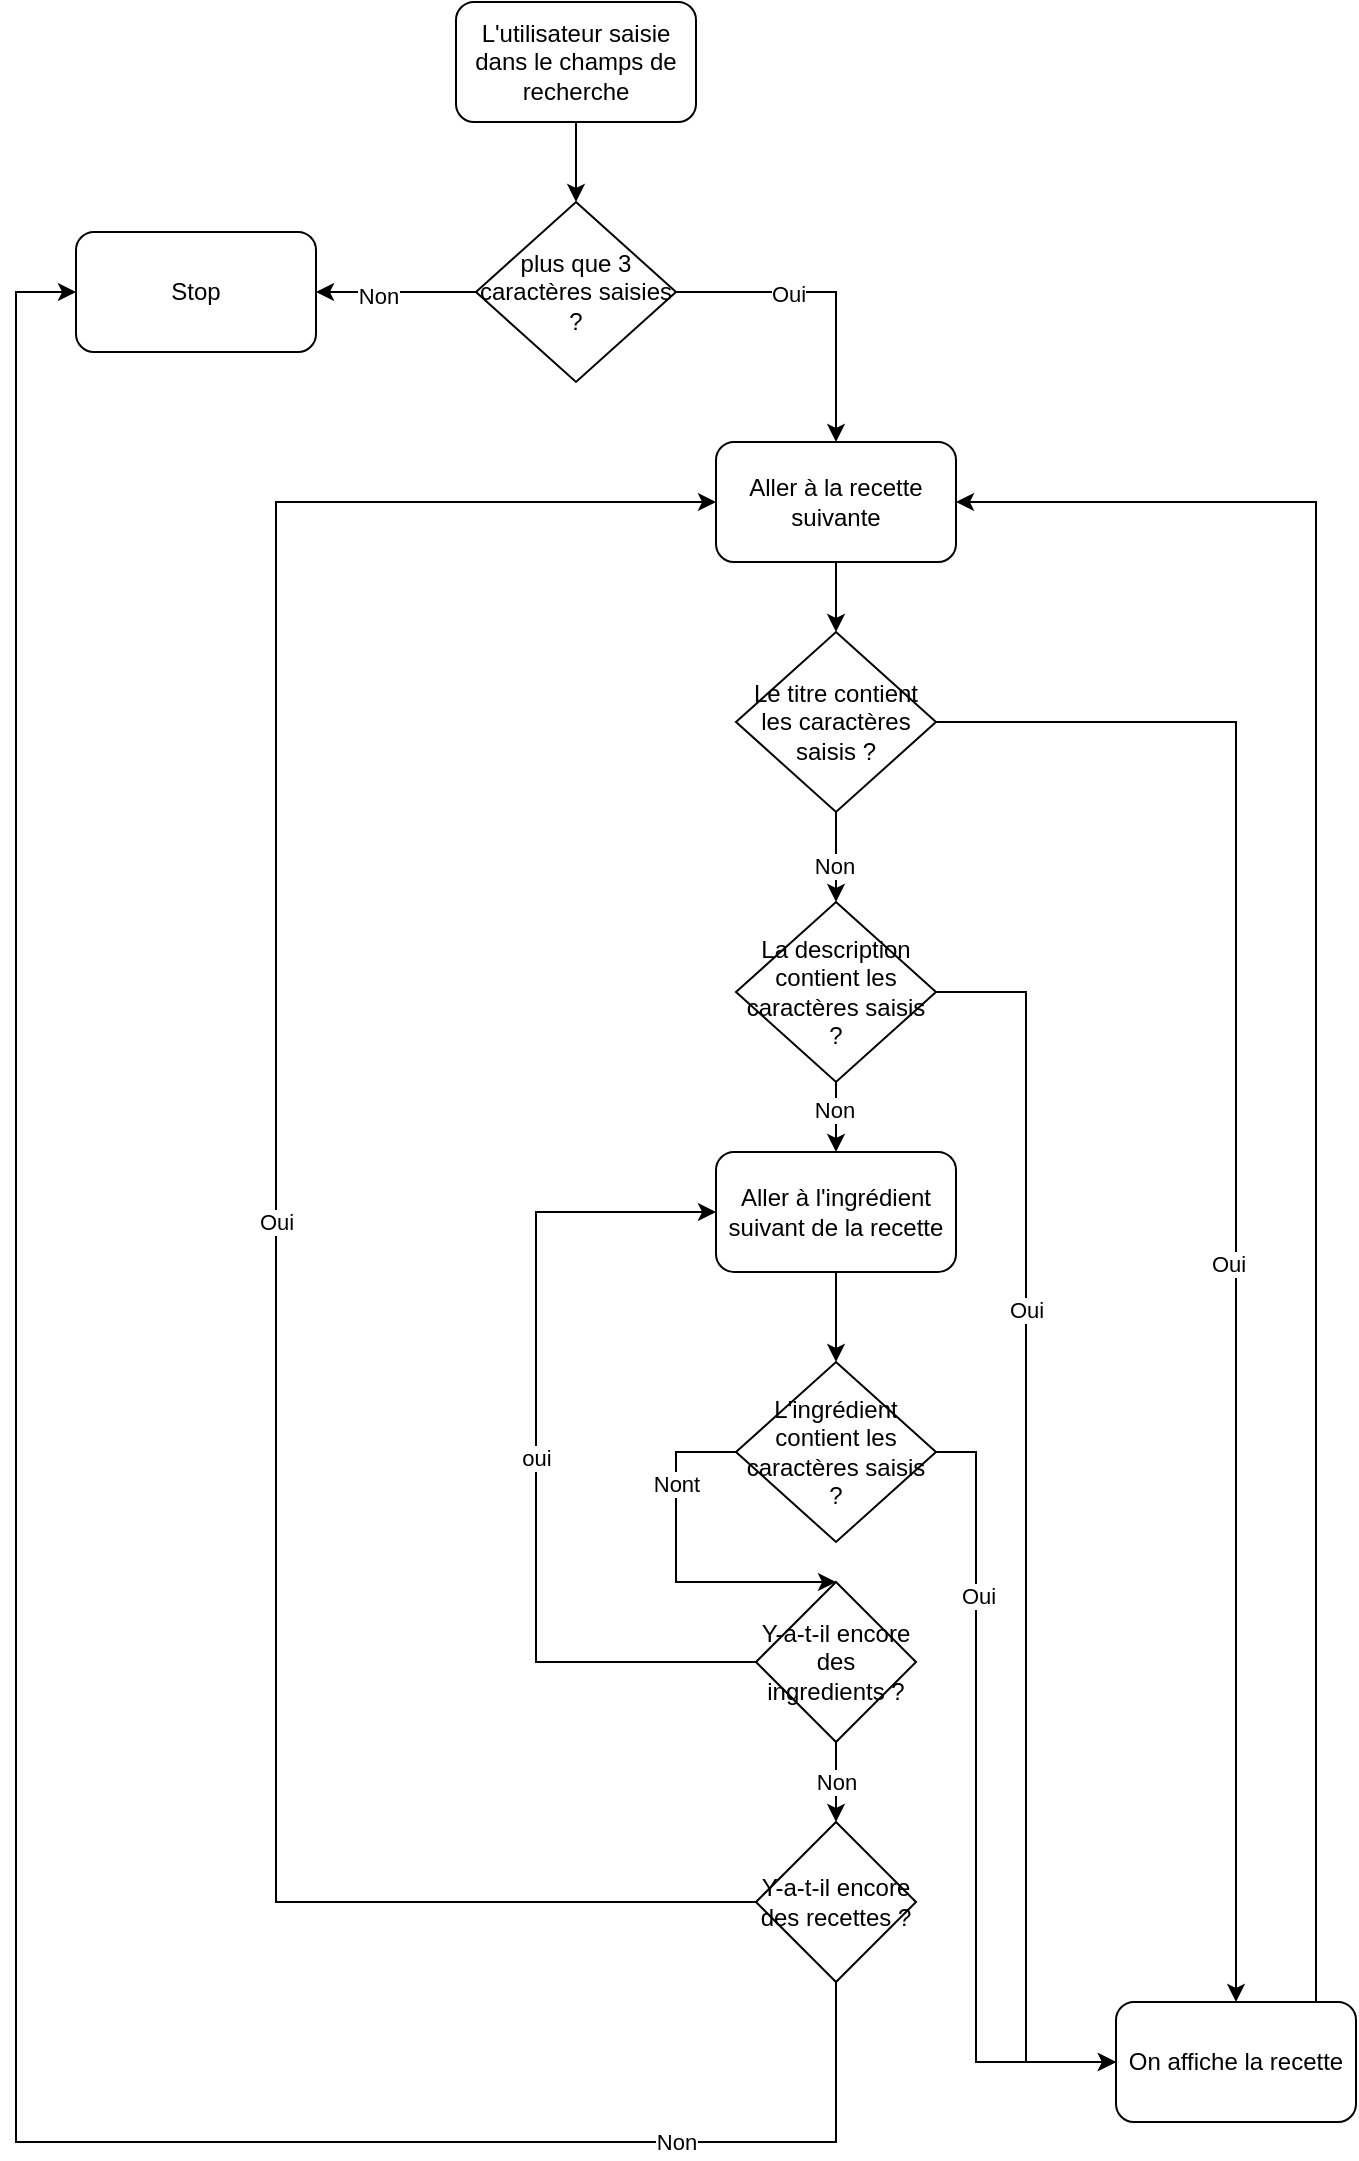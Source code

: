 <mxfile version="21.2.3" type="github">
  <diagram id="C5RBs43oDa-KdzZeNtuy" name="Page-1">
    <mxGraphModel dx="1050" dy="483" grid="1" gridSize="10" guides="1" tooltips="1" connect="1" arrows="1" fold="1" page="1" pageScale="1" pageWidth="827" pageHeight="1169" math="0" shadow="0">
      <root>
        <mxCell id="WIyWlLk6GJQsqaUBKTNV-0" />
        <mxCell id="WIyWlLk6GJQsqaUBKTNV-1" parent="WIyWlLk6GJQsqaUBKTNV-0" />
        <mxCell id="yxe5Q3Sf5L_R0xSFJ02G-0" value="L&#39;utilisateur saisie dans le champs de recherche" style="rounded=1;whiteSpace=wrap;html=1;" vertex="1" parent="WIyWlLk6GJQsqaUBKTNV-1">
          <mxGeometry x="350" y="10" width="120" height="60" as="geometry" />
        </mxCell>
        <mxCell id="yxe5Q3Sf5L_R0xSFJ02G-5" style="edgeStyle=orthogonalEdgeStyle;rounded=0;orthogonalLoop=1;jettySize=auto;html=1;entryX=1;entryY=0.5;entryDx=0;entryDy=0;" edge="1" parent="WIyWlLk6GJQsqaUBKTNV-1" source="yxe5Q3Sf5L_R0xSFJ02G-1" target="yxe5Q3Sf5L_R0xSFJ02G-3">
          <mxGeometry relative="1" as="geometry" />
        </mxCell>
        <mxCell id="yxe5Q3Sf5L_R0xSFJ02G-7" value="Non" style="edgeLabel;html=1;align=center;verticalAlign=middle;resizable=0;points=[];" vertex="1" connectable="0" parent="yxe5Q3Sf5L_R0xSFJ02G-5">
          <mxGeometry x="0.227" y="2" relative="1" as="geometry">
            <mxPoint as="offset" />
          </mxGeometry>
        </mxCell>
        <mxCell id="yxe5Q3Sf5L_R0xSFJ02G-6" style="edgeStyle=orthogonalEdgeStyle;rounded=0;orthogonalLoop=1;jettySize=auto;html=1;exitX=1;exitY=0.5;exitDx=0;exitDy=0;entryX=0.5;entryY=0;entryDx=0;entryDy=0;" edge="1" parent="WIyWlLk6GJQsqaUBKTNV-1" source="yxe5Q3Sf5L_R0xSFJ02G-1" target="yxe5Q3Sf5L_R0xSFJ02G-10">
          <mxGeometry relative="1" as="geometry">
            <mxPoint x="540" y="155" as="targetPoint" />
          </mxGeometry>
        </mxCell>
        <mxCell id="yxe5Q3Sf5L_R0xSFJ02G-8" value="Oui" style="edgeLabel;html=1;align=center;verticalAlign=middle;resizable=0;points=[];" vertex="1" connectable="0" parent="yxe5Q3Sf5L_R0xSFJ02G-6">
          <mxGeometry x="-0.28" y="-1" relative="1" as="geometry">
            <mxPoint as="offset" />
          </mxGeometry>
        </mxCell>
        <mxCell id="yxe5Q3Sf5L_R0xSFJ02G-1" value="plus que 3 caractères saisies ?" style="rhombus;whiteSpace=wrap;html=1;" vertex="1" parent="WIyWlLk6GJQsqaUBKTNV-1">
          <mxGeometry x="360" y="110" width="100" height="90" as="geometry" />
        </mxCell>
        <mxCell id="yxe5Q3Sf5L_R0xSFJ02G-2" value="" style="endArrow=classic;html=1;rounded=0;exitX=0.5;exitY=1;exitDx=0;exitDy=0;entryX=0.5;entryY=0;entryDx=0;entryDy=0;" edge="1" parent="WIyWlLk6GJQsqaUBKTNV-1" source="yxe5Q3Sf5L_R0xSFJ02G-0" target="yxe5Q3Sf5L_R0xSFJ02G-1">
          <mxGeometry width="50" height="50" relative="1" as="geometry">
            <mxPoint x="390" y="250" as="sourcePoint" />
            <mxPoint x="440" y="200" as="targetPoint" />
          </mxGeometry>
        </mxCell>
        <mxCell id="yxe5Q3Sf5L_R0xSFJ02G-3" value="Stop" style="rounded=1;whiteSpace=wrap;html=1;" vertex="1" parent="WIyWlLk6GJQsqaUBKTNV-1">
          <mxGeometry x="160" y="125" width="120" height="60" as="geometry" />
        </mxCell>
        <mxCell id="yxe5Q3Sf5L_R0xSFJ02G-14" style="edgeStyle=orthogonalEdgeStyle;rounded=0;orthogonalLoop=1;jettySize=auto;html=1;entryX=0.5;entryY=0;entryDx=0;entryDy=0;" edge="1" parent="WIyWlLk6GJQsqaUBKTNV-1" source="yxe5Q3Sf5L_R0xSFJ02G-9" target="yxe5Q3Sf5L_R0xSFJ02G-13">
          <mxGeometry relative="1" as="geometry">
            <Array as="points">
              <mxPoint x="740" y="370" />
            </Array>
          </mxGeometry>
        </mxCell>
        <mxCell id="yxe5Q3Sf5L_R0xSFJ02G-20" value="Oui" style="edgeLabel;html=1;align=center;verticalAlign=middle;resizable=0;points=[];" vertex="1" connectable="0" parent="yxe5Q3Sf5L_R0xSFJ02G-14">
          <mxGeometry x="0.064" y="-4" relative="1" as="geometry">
            <mxPoint as="offset" />
          </mxGeometry>
        </mxCell>
        <mxCell id="yxe5Q3Sf5L_R0xSFJ02G-17" style="edgeStyle=orthogonalEdgeStyle;rounded=0;orthogonalLoop=1;jettySize=auto;html=1;entryX=0.5;entryY=0;entryDx=0;entryDy=0;exitX=0.5;exitY=1;exitDx=0;exitDy=0;" edge="1" parent="WIyWlLk6GJQsqaUBKTNV-1" source="yxe5Q3Sf5L_R0xSFJ02G-9" target="yxe5Q3Sf5L_R0xSFJ02G-22">
          <mxGeometry relative="1" as="geometry" />
        </mxCell>
        <mxCell id="yxe5Q3Sf5L_R0xSFJ02G-18" value="Non" style="edgeLabel;html=1;align=center;verticalAlign=middle;resizable=0;points=[];" vertex="1" connectable="0" parent="yxe5Q3Sf5L_R0xSFJ02G-17">
          <mxGeometry x="0.193" y="-1" relative="1" as="geometry">
            <mxPoint as="offset" />
          </mxGeometry>
        </mxCell>
        <mxCell id="yxe5Q3Sf5L_R0xSFJ02G-9" value="Le titre contient les caractères saisis ?" style="rhombus;whiteSpace=wrap;html=1;" vertex="1" parent="WIyWlLk6GJQsqaUBKTNV-1">
          <mxGeometry x="490" y="325" width="100" height="90" as="geometry" />
        </mxCell>
        <mxCell id="yxe5Q3Sf5L_R0xSFJ02G-12" style="edgeStyle=orthogonalEdgeStyle;rounded=0;orthogonalLoop=1;jettySize=auto;html=1;" edge="1" parent="WIyWlLk6GJQsqaUBKTNV-1" source="yxe5Q3Sf5L_R0xSFJ02G-10" target="yxe5Q3Sf5L_R0xSFJ02G-9">
          <mxGeometry relative="1" as="geometry" />
        </mxCell>
        <mxCell id="yxe5Q3Sf5L_R0xSFJ02G-10" value="Aller à la recette suivante" style="rounded=1;whiteSpace=wrap;html=1;" vertex="1" parent="WIyWlLk6GJQsqaUBKTNV-1">
          <mxGeometry x="480" y="230" width="120" height="60" as="geometry" />
        </mxCell>
        <mxCell id="yxe5Q3Sf5L_R0xSFJ02G-21" style="edgeStyle=orthogonalEdgeStyle;rounded=0;orthogonalLoop=1;jettySize=auto;html=1;entryX=1;entryY=0.5;entryDx=0;entryDy=0;" edge="1" parent="WIyWlLk6GJQsqaUBKTNV-1" source="yxe5Q3Sf5L_R0xSFJ02G-13" target="yxe5Q3Sf5L_R0xSFJ02G-10">
          <mxGeometry relative="1" as="geometry">
            <Array as="points">
              <mxPoint x="780" y="445" />
              <mxPoint x="780" y="260" />
            </Array>
          </mxGeometry>
        </mxCell>
        <mxCell id="yxe5Q3Sf5L_R0xSFJ02G-13" value="On affiche la recette" style="rounded=1;whiteSpace=wrap;html=1;" vertex="1" parent="WIyWlLk6GJQsqaUBKTNV-1">
          <mxGeometry x="680" y="1010" width="120" height="60" as="geometry" />
        </mxCell>
        <mxCell id="yxe5Q3Sf5L_R0xSFJ02G-24" style="edgeStyle=orthogonalEdgeStyle;rounded=0;orthogonalLoop=1;jettySize=auto;html=1;entryX=0;entryY=0.5;entryDx=0;entryDy=0;" edge="1" parent="WIyWlLk6GJQsqaUBKTNV-1" source="yxe5Q3Sf5L_R0xSFJ02G-22" target="yxe5Q3Sf5L_R0xSFJ02G-13">
          <mxGeometry relative="1" as="geometry" />
        </mxCell>
        <mxCell id="yxe5Q3Sf5L_R0xSFJ02G-25" value="Oui" style="edgeLabel;html=1;align=center;verticalAlign=middle;resizable=0;points=[];" vertex="1" connectable="0" parent="yxe5Q3Sf5L_R0xSFJ02G-24">
          <mxGeometry x="-0.347" relative="1" as="geometry">
            <mxPoint as="offset" />
          </mxGeometry>
        </mxCell>
        <mxCell id="yxe5Q3Sf5L_R0xSFJ02G-27" style="edgeStyle=orthogonalEdgeStyle;rounded=0;orthogonalLoop=1;jettySize=auto;html=1;entryX=0.5;entryY=0;entryDx=0;entryDy=0;" edge="1" parent="WIyWlLk6GJQsqaUBKTNV-1" source="yxe5Q3Sf5L_R0xSFJ02G-22" target="yxe5Q3Sf5L_R0xSFJ02G-26">
          <mxGeometry relative="1" as="geometry">
            <Array as="points">
              <mxPoint x="540" y="570" />
              <mxPoint x="540" y="570" />
            </Array>
          </mxGeometry>
        </mxCell>
        <mxCell id="yxe5Q3Sf5L_R0xSFJ02G-28" value="Non" style="edgeLabel;html=1;align=center;verticalAlign=middle;resizable=0;points=[];" vertex="1" connectable="0" parent="yxe5Q3Sf5L_R0xSFJ02G-27">
          <mxGeometry x="-0.22" y="-1" relative="1" as="geometry">
            <mxPoint as="offset" />
          </mxGeometry>
        </mxCell>
        <mxCell id="yxe5Q3Sf5L_R0xSFJ02G-22" value="La description contient les caractères saisis ?" style="rhombus;whiteSpace=wrap;html=1;" vertex="1" parent="WIyWlLk6GJQsqaUBKTNV-1">
          <mxGeometry x="490" y="460" width="100" height="90" as="geometry" />
        </mxCell>
        <mxCell id="yxe5Q3Sf5L_R0xSFJ02G-30" style="edgeStyle=orthogonalEdgeStyle;rounded=0;orthogonalLoop=1;jettySize=auto;html=1;entryX=0.5;entryY=0;entryDx=0;entryDy=0;" edge="1" parent="WIyWlLk6GJQsqaUBKTNV-1" source="yxe5Q3Sf5L_R0xSFJ02G-26" target="yxe5Q3Sf5L_R0xSFJ02G-29">
          <mxGeometry relative="1" as="geometry" />
        </mxCell>
        <mxCell id="yxe5Q3Sf5L_R0xSFJ02G-26" value="Aller à l&#39;ingrédient suivant de la recette" style="rounded=1;whiteSpace=wrap;html=1;" vertex="1" parent="WIyWlLk6GJQsqaUBKTNV-1">
          <mxGeometry x="480" y="585" width="120" height="60" as="geometry" />
        </mxCell>
        <mxCell id="yxe5Q3Sf5L_R0xSFJ02G-31" style="edgeStyle=orthogonalEdgeStyle;rounded=0;orthogonalLoop=1;jettySize=auto;html=1;entryX=0;entryY=0.5;entryDx=0;entryDy=0;" edge="1" parent="WIyWlLk6GJQsqaUBKTNV-1" source="yxe5Q3Sf5L_R0xSFJ02G-29" target="yxe5Q3Sf5L_R0xSFJ02G-13">
          <mxGeometry relative="1" as="geometry">
            <Array as="points">
              <mxPoint x="610" y="735" />
              <mxPoint x="610" y="1040" />
            </Array>
          </mxGeometry>
        </mxCell>
        <mxCell id="yxe5Q3Sf5L_R0xSFJ02G-32" value="Oui" style="edgeLabel;html=1;align=center;verticalAlign=middle;resizable=0;points=[];" vertex="1" connectable="0" parent="yxe5Q3Sf5L_R0xSFJ02G-31">
          <mxGeometry x="-0.534" y="1" relative="1" as="geometry">
            <mxPoint as="offset" />
          </mxGeometry>
        </mxCell>
        <mxCell id="yxe5Q3Sf5L_R0xSFJ02G-33" style="edgeStyle=orthogonalEdgeStyle;rounded=0;orthogonalLoop=1;jettySize=auto;html=1;entryX=0.5;entryY=0;entryDx=0;entryDy=0;" edge="1" parent="WIyWlLk6GJQsqaUBKTNV-1" source="yxe5Q3Sf5L_R0xSFJ02G-29" target="yxe5Q3Sf5L_R0xSFJ02G-35">
          <mxGeometry relative="1" as="geometry">
            <Array as="points">
              <mxPoint x="460" y="735" />
              <mxPoint x="460" y="800" />
            </Array>
          </mxGeometry>
        </mxCell>
        <mxCell id="yxe5Q3Sf5L_R0xSFJ02G-34" value="Nont" style="edgeLabel;html=1;align=center;verticalAlign=middle;resizable=0;points=[];" vertex="1" connectable="0" parent="yxe5Q3Sf5L_R0xSFJ02G-33">
          <mxGeometry x="-0.475" relative="1" as="geometry">
            <mxPoint as="offset" />
          </mxGeometry>
        </mxCell>
        <mxCell id="yxe5Q3Sf5L_R0xSFJ02G-29" value="L&#39;ingrédient contient les caractères saisis ?" style="rhombus;whiteSpace=wrap;html=1;" vertex="1" parent="WIyWlLk6GJQsqaUBKTNV-1">
          <mxGeometry x="490" y="690" width="100" height="90" as="geometry" />
        </mxCell>
        <mxCell id="yxe5Q3Sf5L_R0xSFJ02G-36" value="oui" style="edgeStyle=orthogonalEdgeStyle;rounded=0;orthogonalLoop=1;jettySize=auto;html=1;entryX=0;entryY=0.5;entryDx=0;entryDy=0;" edge="1" parent="WIyWlLk6GJQsqaUBKTNV-1" source="yxe5Q3Sf5L_R0xSFJ02G-35" target="yxe5Q3Sf5L_R0xSFJ02G-26">
          <mxGeometry relative="1" as="geometry">
            <Array as="points">
              <mxPoint x="390" y="840" />
              <mxPoint x="390" y="615" />
            </Array>
          </mxGeometry>
        </mxCell>
        <mxCell id="yxe5Q3Sf5L_R0xSFJ02G-38" value="Non" style="edgeStyle=orthogonalEdgeStyle;rounded=0;orthogonalLoop=1;jettySize=auto;html=1;" edge="1" parent="WIyWlLk6GJQsqaUBKTNV-1" source="yxe5Q3Sf5L_R0xSFJ02G-35" target="yxe5Q3Sf5L_R0xSFJ02G-37">
          <mxGeometry relative="1" as="geometry" />
        </mxCell>
        <mxCell id="yxe5Q3Sf5L_R0xSFJ02G-35" value="Y-a-t-il encore des ingredients ?" style="rhombus;whiteSpace=wrap;html=1;" vertex="1" parent="WIyWlLk6GJQsqaUBKTNV-1">
          <mxGeometry x="500" y="800" width="80" height="80" as="geometry" />
        </mxCell>
        <mxCell id="yxe5Q3Sf5L_R0xSFJ02G-39" value="Oui" style="edgeStyle=orthogonalEdgeStyle;rounded=0;orthogonalLoop=1;jettySize=auto;html=1;entryX=0;entryY=0.5;entryDx=0;entryDy=0;" edge="1" parent="WIyWlLk6GJQsqaUBKTNV-1" source="yxe5Q3Sf5L_R0xSFJ02G-37" target="yxe5Q3Sf5L_R0xSFJ02G-10">
          <mxGeometry relative="1" as="geometry">
            <Array as="points">
              <mxPoint x="260" y="960" />
              <mxPoint x="260" y="260" />
            </Array>
          </mxGeometry>
        </mxCell>
        <mxCell id="yxe5Q3Sf5L_R0xSFJ02G-40" style="edgeStyle=orthogonalEdgeStyle;rounded=0;orthogonalLoop=1;jettySize=auto;html=1;entryX=0;entryY=0.5;entryDx=0;entryDy=0;exitX=0.5;exitY=1;exitDx=0;exitDy=0;" edge="1" parent="WIyWlLk6GJQsqaUBKTNV-1" source="yxe5Q3Sf5L_R0xSFJ02G-37" target="yxe5Q3Sf5L_R0xSFJ02G-3">
          <mxGeometry relative="1" as="geometry">
            <Array as="points">
              <mxPoint x="540" y="1080" />
              <mxPoint x="130" y="1080" />
              <mxPoint x="130" y="155" />
            </Array>
          </mxGeometry>
        </mxCell>
        <mxCell id="yxe5Q3Sf5L_R0xSFJ02G-41" value="Non" style="edgeLabel;html=1;align=center;verticalAlign=middle;resizable=0;points=[];" vertex="1" connectable="0" parent="yxe5Q3Sf5L_R0xSFJ02G-40">
          <mxGeometry x="-0.778" relative="1" as="geometry">
            <mxPoint as="offset" />
          </mxGeometry>
        </mxCell>
        <mxCell id="yxe5Q3Sf5L_R0xSFJ02G-37" value="Y-a-t-il encore des recettes ?" style="rhombus;whiteSpace=wrap;html=1;" vertex="1" parent="WIyWlLk6GJQsqaUBKTNV-1">
          <mxGeometry x="500" y="920" width="80" height="80" as="geometry" />
        </mxCell>
      </root>
    </mxGraphModel>
  </diagram>
</mxfile>
